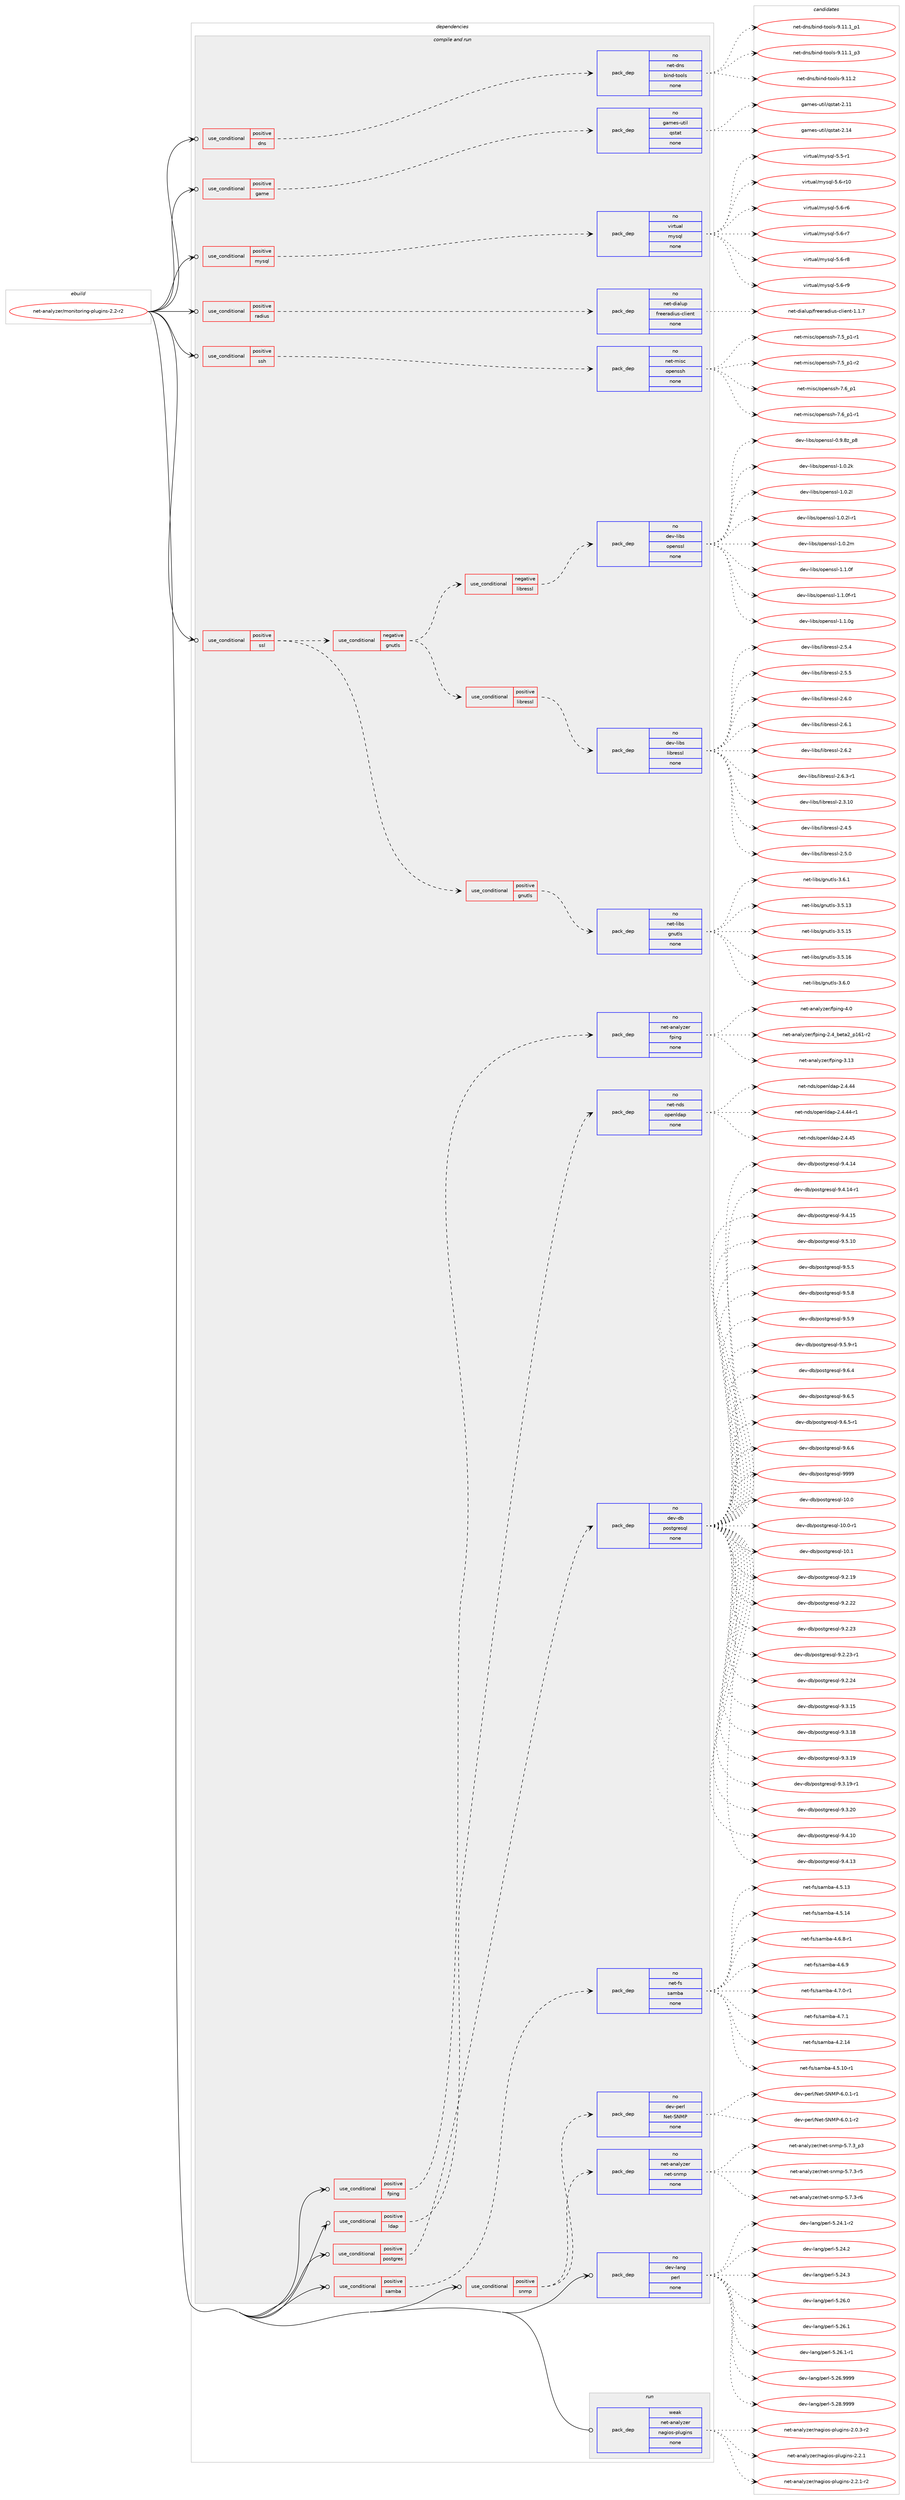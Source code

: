 digraph prolog {

# *************
# Graph options
# *************

newrank=true;
concentrate=true;
compound=true;
graph [rankdir=LR,fontname=Helvetica,fontsize=10,ranksep=1.5];#, ranksep=2.5, nodesep=0.2];
edge  [arrowhead=vee];
node  [fontname=Helvetica,fontsize=10];

# **********
# The ebuild
# **********

subgraph cluster_leftcol {
color=gray;
rank=same;
label=<<i>ebuild</i>>;
id [label="net-analyzer/monitoring-plugins-2.2-r2", color=red, width=4, href="../net-analyzer/monitoring-plugins-2.2-r2.svg"];
}

# ****************
# The dependencies
# ****************

subgraph cluster_midcol {
color=gray;
label=<<i>dependencies</i>>;
subgraph cluster_compile {
fillcolor="#eeeeee";
style=filled;
label=<<i>compile</i>>;
}
subgraph cluster_compileandrun {
fillcolor="#eeeeee";
style=filled;
label=<<i>compile and run</i>>;
subgraph cond98801 {
dependency400648 [label=<<TABLE BORDER="0" CELLBORDER="1" CELLSPACING="0" CELLPADDING="4"><TR><TD ROWSPAN="3" CELLPADDING="10">use_conditional</TD></TR><TR><TD>positive</TD></TR><TR><TD>dns</TD></TR></TABLE>>, shape=none, color=red];
subgraph pack295334 {
dependency400649 [label=<<TABLE BORDER="0" CELLBORDER="1" CELLSPACING="0" CELLPADDING="4" WIDTH="220"><TR><TD ROWSPAN="6" CELLPADDING="30">pack_dep</TD></TR><TR><TD WIDTH="110">no</TD></TR><TR><TD>net-dns</TD></TR><TR><TD>bind-tools</TD></TR><TR><TD>none</TD></TR><TR><TD></TD></TR></TABLE>>, shape=none, color=blue];
}
dependency400648:e -> dependency400649:w [weight=20,style="dashed",arrowhead="vee"];
}
id:e -> dependency400648:w [weight=20,style="solid",arrowhead="odotvee"];
subgraph cond98802 {
dependency400650 [label=<<TABLE BORDER="0" CELLBORDER="1" CELLSPACING="0" CELLPADDING="4"><TR><TD ROWSPAN="3" CELLPADDING="10">use_conditional</TD></TR><TR><TD>positive</TD></TR><TR><TD>fping</TD></TR></TABLE>>, shape=none, color=red];
subgraph pack295335 {
dependency400651 [label=<<TABLE BORDER="0" CELLBORDER="1" CELLSPACING="0" CELLPADDING="4" WIDTH="220"><TR><TD ROWSPAN="6" CELLPADDING="30">pack_dep</TD></TR><TR><TD WIDTH="110">no</TD></TR><TR><TD>net-analyzer</TD></TR><TR><TD>fping</TD></TR><TR><TD>none</TD></TR><TR><TD></TD></TR></TABLE>>, shape=none, color=blue];
}
dependency400650:e -> dependency400651:w [weight=20,style="dashed",arrowhead="vee"];
}
id:e -> dependency400650:w [weight=20,style="solid",arrowhead="odotvee"];
subgraph cond98803 {
dependency400652 [label=<<TABLE BORDER="0" CELLBORDER="1" CELLSPACING="0" CELLPADDING="4"><TR><TD ROWSPAN="3" CELLPADDING="10">use_conditional</TD></TR><TR><TD>positive</TD></TR><TR><TD>game</TD></TR></TABLE>>, shape=none, color=red];
subgraph pack295336 {
dependency400653 [label=<<TABLE BORDER="0" CELLBORDER="1" CELLSPACING="0" CELLPADDING="4" WIDTH="220"><TR><TD ROWSPAN="6" CELLPADDING="30">pack_dep</TD></TR><TR><TD WIDTH="110">no</TD></TR><TR><TD>games-util</TD></TR><TR><TD>qstat</TD></TR><TR><TD>none</TD></TR><TR><TD></TD></TR></TABLE>>, shape=none, color=blue];
}
dependency400652:e -> dependency400653:w [weight=20,style="dashed",arrowhead="vee"];
}
id:e -> dependency400652:w [weight=20,style="solid",arrowhead="odotvee"];
subgraph cond98804 {
dependency400654 [label=<<TABLE BORDER="0" CELLBORDER="1" CELLSPACING="0" CELLPADDING="4"><TR><TD ROWSPAN="3" CELLPADDING="10">use_conditional</TD></TR><TR><TD>positive</TD></TR><TR><TD>ldap</TD></TR></TABLE>>, shape=none, color=red];
subgraph pack295337 {
dependency400655 [label=<<TABLE BORDER="0" CELLBORDER="1" CELLSPACING="0" CELLPADDING="4" WIDTH="220"><TR><TD ROWSPAN="6" CELLPADDING="30">pack_dep</TD></TR><TR><TD WIDTH="110">no</TD></TR><TR><TD>net-nds</TD></TR><TR><TD>openldap</TD></TR><TR><TD>none</TD></TR><TR><TD></TD></TR></TABLE>>, shape=none, color=blue];
}
dependency400654:e -> dependency400655:w [weight=20,style="dashed",arrowhead="vee"];
}
id:e -> dependency400654:w [weight=20,style="solid",arrowhead="odotvee"];
subgraph cond98805 {
dependency400656 [label=<<TABLE BORDER="0" CELLBORDER="1" CELLSPACING="0" CELLPADDING="4"><TR><TD ROWSPAN="3" CELLPADDING="10">use_conditional</TD></TR><TR><TD>positive</TD></TR><TR><TD>mysql</TD></TR></TABLE>>, shape=none, color=red];
subgraph pack295338 {
dependency400657 [label=<<TABLE BORDER="0" CELLBORDER="1" CELLSPACING="0" CELLPADDING="4" WIDTH="220"><TR><TD ROWSPAN="6" CELLPADDING="30">pack_dep</TD></TR><TR><TD WIDTH="110">no</TD></TR><TR><TD>virtual</TD></TR><TR><TD>mysql</TD></TR><TR><TD>none</TD></TR><TR><TD></TD></TR></TABLE>>, shape=none, color=blue];
}
dependency400656:e -> dependency400657:w [weight=20,style="dashed",arrowhead="vee"];
}
id:e -> dependency400656:w [weight=20,style="solid",arrowhead="odotvee"];
subgraph cond98806 {
dependency400658 [label=<<TABLE BORDER="0" CELLBORDER="1" CELLSPACING="0" CELLPADDING="4"><TR><TD ROWSPAN="3" CELLPADDING="10">use_conditional</TD></TR><TR><TD>positive</TD></TR><TR><TD>postgres</TD></TR></TABLE>>, shape=none, color=red];
subgraph pack295339 {
dependency400659 [label=<<TABLE BORDER="0" CELLBORDER="1" CELLSPACING="0" CELLPADDING="4" WIDTH="220"><TR><TD ROWSPAN="6" CELLPADDING="30">pack_dep</TD></TR><TR><TD WIDTH="110">no</TD></TR><TR><TD>dev-db</TD></TR><TR><TD>postgresql</TD></TR><TR><TD>none</TD></TR><TR><TD></TD></TR></TABLE>>, shape=none, color=blue];
}
dependency400658:e -> dependency400659:w [weight=20,style="dashed",arrowhead="vee"];
}
id:e -> dependency400658:w [weight=20,style="solid",arrowhead="odotvee"];
subgraph cond98807 {
dependency400660 [label=<<TABLE BORDER="0" CELLBORDER="1" CELLSPACING="0" CELLPADDING="4"><TR><TD ROWSPAN="3" CELLPADDING="10">use_conditional</TD></TR><TR><TD>positive</TD></TR><TR><TD>radius</TD></TR></TABLE>>, shape=none, color=red];
subgraph pack295340 {
dependency400661 [label=<<TABLE BORDER="0" CELLBORDER="1" CELLSPACING="0" CELLPADDING="4" WIDTH="220"><TR><TD ROWSPAN="6" CELLPADDING="30">pack_dep</TD></TR><TR><TD WIDTH="110">no</TD></TR><TR><TD>net-dialup</TD></TR><TR><TD>freeradius-client</TD></TR><TR><TD>none</TD></TR><TR><TD></TD></TR></TABLE>>, shape=none, color=blue];
}
dependency400660:e -> dependency400661:w [weight=20,style="dashed",arrowhead="vee"];
}
id:e -> dependency400660:w [weight=20,style="solid",arrowhead="odotvee"];
subgraph cond98808 {
dependency400662 [label=<<TABLE BORDER="0" CELLBORDER="1" CELLSPACING="0" CELLPADDING="4"><TR><TD ROWSPAN="3" CELLPADDING="10">use_conditional</TD></TR><TR><TD>positive</TD></TR><TR><TD>samba</TD></TR></TABLE>>, shape=none, color=red];
subgraph pack295341 {
dependency400663 [label=<<TABLE BORDER="0" CELLBORDER="1" CELLSPACING="0" CELLPADDING="4" WIDTH="220"><TR><TD ROWSPAN="6" CELLPADDING="30">pack_dep</TD></TR><TR><TD WIDTH="110">no</TD></TR><TR><TD>net-fs</TD></TR><TR><TD>samba</TD></TR><TR><TD>none</TD></TR><TR><TD></TD></TR></TABLE>>, shape=none, color=blue];
}
dependency400662:e -> dependency400663:w [weight=20,style="dashed",arrowhead="vee"];
}
id:e -> dependency400662:w [weight=20,style="solid",arrowhead="odotvee"];
subgraph cond98809 {
dependency400664 [label=<<TABLE BORDER="0" CELLBORDER="1" CELLSPACING="0" CELLPADDING="4"><TR><TD ROWSPAN="3" CELLPADDING="10">use_conditional</TD></TR><TR><TD>positive</TD></TR><TR><TD>snmp</TD></TR></TABLE>>, shape=none, color=red];
subgraph pack295342 {
dependency400665 [label=<<TABLE BORDER="0" CELLBORDER="1" CELLSPACING="0" CELLPADDING="4" WIDTH="220"><TR><TD ROWSPAN="6" CELLPADDING="30">pack_dep</TD></TR><TR><TD WIDTH="110">no</TD></TR><TR><TD>dev-perl</TD></TR><TR><TD>Net-SNMP</TD></TR><TR><TD>none</TD></TR><TR><TD></TD></TR></TABLE>>, shape=none, color=blue];
}
dependency400664:e -> dependency400665:w [weight=20,style="dashed",arrowhead="vee"];
subgraph pack295343 {
dependency400666 [label=<<TABLE BORDER="0" CELLBORDER="1" CELLSPACING="0" CELLPADDING="4" WIDTH="220"><TR><TD ROWSPAN="6" CELLPADDING="30">pack_dep</TD></TR><TR><TD WIDTH="110">no</TD></TR><TR><TD>net-analyzer</TD></TR><TR><TD>net-snmp</TD></TR><TR><TD>none</TD></TR><TR><TD></TD></TR></TABLE>>, shape=none, color=blue];
}
dependency400664:e -> dependency400666:w [weight=20,style="dashed",arrowhead="vee"];
}
id:e -> dependency400664:w [weight=20,style="solid",arrowhead="odotvee"];
subgraph cond98810 {
dependency400667 [label=<<TABLE BORDER="0" CELLBORDER="1" CELLSPACING="0" CELLPADDING="4"><TR><TD ROWSPAN="3" CELLPADDING="10">use_conditional</TD></TR><TR><TD>positive</TD></TR><TR><TD>ssh</TD></TR></TABLE>>, shape=none, color=red];
subgraph pack295344 {
dependency400668 [label=<<TABLE BORDER="0" CELLBORDER="1" CELLSPACING="0" CELLPADDING="4" WIDTH="220"><TR><TD ROWSPAN="6" CELLPADDING="30">pack_dep</TD></TR><TR><TD WIDTH="110">no</TD></TR><TR><TD>net-misc</TD></TR><TR><TD>openssh</TD></TR><TR><TD>none</TD></TR><TR><TD></TD></TR></TABLE>>, shape=none, color=blue];
}
dependency400667:e -> dependency400668:w [weight=20,style="dashed",arrowhead="vee"];
}
id:e -> dependency400667:w [weight=20,style="solid",arrowhead="odotvee"];
subgraph cond98811 {
dependency400669 [label=<<TABLE BORDER="0" CELLBORDER="1" CELLSPACING="0" CELLPADDING="4"><TR><TD ROWSPAN="3" CELLPADDING="10">use_conditional</TD></TR><TR><TD>positive</TD></TR><TR><TD>ssl</TD></TR></TABLE>>, shape=none, color=red];
subgraph cond98812 {
dependency400670 [label=<<TABLE BORDER="0" CELLBORDER="1" CELLSPACING="0" CELLPADDING="4"><TR><TD ROWSPAN="3" CELLPADDING="10">use_conditional</TD></TR><TR><TD>negative</TD></TR><TR><TD>gnutls</TD></TR></TABLE>>, shape=none, color=red];
subgraph cond98813 {
dependency400671 [label=<<TABLE BORDER="0" CELLBORDER="1" CELLSPACING="0" CELLPADDING="4"><TR><TD ROWSPAN="3" CELLPADDING="10">use_conditional</TD></TR><TR><TD>negative</TD></TR><TR><TD>libressl</TD></TR></TABLE>>, shape=none, color=red];
subgraph pack295345 {
dependency400672 [label=<<TABLE BORDER="0" CELLBORDER="1" CELLSPACING="0" CELLPADDING="4" WIDTH="220"><TR><TD ROWSPAN="6" CELLPADDING="30">pack_dep</TD></TR><TR><TD WIDTH="110">no</TD></TR><TR><TD>dev-libs</TD></TR><TR><TD>openssl</TD></TR><TR><TD>none</TD></TR><TR><TD></TD></TR></TABLE>>, shape=none, color=blue];
}
dependency400671:e -> dependency400672:w [weight=20,style="dashed",arrowhead="vee"];
}
dependency400670:e -> dependency400671:w [weight=20,style="dashed",arrowhead="vee"];
subgraph cond98814 {
dependency400673 [label=<<TABLE BORDER="0" CELLBORDER="1" CELLSPACING="0" CELLPADDING="4"><TR><TD ROWSPAN="3" CELLPADDING="10">use_conditional</TD></TR><TR><TD>positive</TD></TR><TR><TD>libressl</TD></TR></TABLE>>, shape=none, color=red];
subgraph pack295346 {
dependency400674 [label=<<TABLE BORDER="0" CELLBORDER="1" CELLSPACING="0" CELLPADDING="4" WIDTH="220"><TR><TD ROWSPAN="6" CELLPADDING="30">pack_dep</TD></TR><TR><TD WIDTH="110">no</TD></TR><TR><TD>dev-libs</TD></TR><TR><TD>libressl</TD></TR><TR><TD>none</TD></TR><TR><TD></TD></TR></TABLE>>, shape=none, color=blue];
}
dependency400673:e -> dependency400674:w [weight=20,style="dashed",arrowhead="vee"];
}
dependency400670:e -> dependency400673:w [weight=20,style="dashed",arrowhead="vee"];
}
dependency400669:e -> dependency400670:w [weight=20,style="dashed",arrowhead="vee"];
subgraph cond98815 {
dependency400675 [label=<<TABLE BORDER="0" CELLBORDER="1" CELLSPACING="0" CELLPADDING="4"><TR><TD ROWSPAN="3" CELLPADDING="10">use_conditional</TD></TR><TR><TD>positive</TD></TR><TR><TD>gnutls</TD></TR></TABLE>>, shape=none, color=red];
subgraph pack295347 {
dependency400676 [label=<<TABLE BORDER="0" CELLBORDER="1" CELLSPACING="0" CELLPADDING="4" WIDTH="220"><TR><TD ROWSPAN="6" CELLPADDING="30">pack_dep</TD></TR><TR><TD WIDTH="110">no</TD></TR><TR><TD>net-libs</TD></TR><TR><TD>gnutls</TD></TR><TR><TD>none</TD></TR><TR><TD></TD></TR></TABLE>>, shape=none, color=blue];
}
dependency400675:e -> dependency400676:w [weight=20,style="dashed",arrowhead="vee"];
}
dependency400669:e -> dependency400675:w [weight=20,style="dashed",arrowhead="vee"];
}
id:e -> dependency400669:w [weight=20,style="solid",arrowhead="odotvee"];
subgraph pack295348 {
dependency400677 [label=<<TABLE BORDER="0" CELLBORDER="1" CELLSPACING="0" CELLPADDING="4" WIDTH="220"><TR><TD ROWSPAN="6" CELLPADDING="30">pack_dep</TD></TR><TR><TD WIDTH="110">no</TD></TR><TR><TD>dev-lang</TD></TR><TR><TD>perl</TD></TR><TR><TD>none</TD></TR><TR><TD></TD></TR></TABLE>>, shape=none, color=blue];
}
id:e -> dependency400677:w [weight=20,style="solid",arrowhead="odotvee"];
}
subgraph cluster_run {
fillcolor="#eeeeee";
style=filled;
label=<<i>run</i>>;
subgraph pack295349 {
dependency400678 [label=<<TABLE BORDER="0" CELLBORDER="1" CELLSPACING="0" CELLPADDING="4" WIDTH="220"><TR><TD ROWSPAN="6" CELLPADDING="30">pack_dep</TD></TR><TR><TD WIDTH="110">weak</TD></TR><TR><TD>net-analyzer</TD></TR><TR><TD>nagios-plugins</TD></TR><TR><TD>none</TD></TR><TR><TD></TD></TR></TABLE>>, shape=none, color=blue];
}
id:e -> dependency400678:w [weight=20,style="solid",arrowhead="odot"];
}
}

# **************
# The candidates
# **************

subgraph cluster_choices {
rank=same;
color=gray;
label=<<i>candidates</i>>;

subgraph choice295334 {
color=black;
nodesep=1;
choice11010111645100110115479810511010045116111111108115455746494946499511249 [label="net-dns/bind-tools-9.11.1_p1", color=red, width=4,href="../net-dns/bind-tools-9.11.1_p1.svg"];
choice11010111645100110115479810511010045116111111108115455746494946499511251 [label="net-dns/bind-tools-9.11.1_p3", color=red, width=4,href="../net-dns/bind-tools-9.11.1_p3.svg"];
choice1101011164510011011547981051101004511611111110811545574649494650 [label="net-dns/bind-tools-9.11.2", color=red, width=4,href="../net-dns/bind-tools-9.11.2.svg"];
dependency400649:e -> choice11010111645100110115479810511010045116111111108115455746494946499511249:w [style=dotted,weight="100"];
dependency400649:e -> choice11010111645100110115479810511010045116111111108115455746494946499511251:w [style=dotted,weight="100"];
dependency400649:e -> choice1101011164510011011547981051101004511611111110811545574649494650:w [style=dotted,weight="100"];
}
subgraph choice295335 {
color=black;
nodesep=1;
choice110101116459711097108121122101114471021121051101034550465295981011169750951124954494511450 [label="net-analyzer/fping-2.4_beta2_p161-r2", color=red, width=4,href="../net-analyzer/fping-2.4_beta2_p161-r2.svg"];
choice110101116459711097108121122101114471021121051101034551464951 [label="net-analyzer/fping-3.13", color=red, width=4,href="../net-analyzer/fping-3.13.svg"];
choice1101011164597110971081211221011144710211210511010345524648 [label="net-analyzer/fping-4.0", color=red, width=4,href="../net-analyzer/fping-4.0.svg"];
dependency400651:e -> choice110101116459711097108121122101114471021121051101034550465295981011169750951124954494511450:w [style=dotted,weight="100"];
dependency400651:e -> choice110101116459711097108121122101114471021121051101034551464951:w [style=dotted,weight="100"];
dependency400651:e -> choice1101011164597110971081211221011144710211210511010345524648:w [style=dotted,weight="100"];
}
subgraph choice295336 {
color=black;
nodesep=1;
choice103971091011154511711610510847113115116971164550464949 [label="games-util/qstat-2.11", color=red, width=4,href="../games-util/qstat-2.11.svg"];
choice103971091011154511711610510847113115116971164550464952 [label="games-util/qstat-2.14", color=red, width=4,href="../games-util/qstat-2.14.svg"];
dependency400653:e -> choice103971091011154511711610510847113115116971164550464949:w [style=dotted,weight="100"];
dependency400653:e -> choice103971091011154511711610510847113115116971164550464952:w [style=dotted,weight="100"];
}
subgraph choice295337 {
color=black;
nodesep=1;
choice11010111645110100115471111121011101081009711245504652465252 [label="net-nds/openldap-2.4.44", color=red, width=4,href="../net-nds/openldap-2.4.44.svg"];
choice110101116451101001154711111210111010810097112455046524652524511449 [label="net-nds/openldap-2.4.44-r1", color=red, width=4,href="../net-nds/openldap-2.4.44-r1.svg"];
choice11010111645110100115471111121011101081009711245504652465253 [label="net-nds/openldap-2.4.45", color=red, width=4,href="../net-nds/openldap-2.4.45.svg"];
dependency400655:e -> choice11010111645110100115471111121011101081009711245504652465252:w [style=dotted,weight="100"];
dependency400655:e -> choice110101116451101001154711111210111010810097112455046524652524511449:w [style=dotted,weight="100"];
dependency400655:e -> choice11010111645110100115471111121011101081009711245504652465253:w [style=dotted,weight="100"];
}
subgraph choice295338 {
color=black;
nodesep=1;
choice1181051141161179710847109121115113108455346534511449 [label="virtual/mysql-5.5-r1", color=red, width=4,href="../virtual/mysql-5.5-r1.svg"];
choice118105114116117971084710912111511310845534654451144948 [label="virtual/mysql-5.6-r10", color=red, width=4,href="../virtual/mysql-5.6-r10.svg"];
choice1181051141161179710847109121115113108455346544511454 [label="virtual/mysql-5.6-r6", color=red, width=4,href="../virtual/mysql-5.6-r6.svg"];
choice1181051141161179710847109121115113108455346544511455 [label="virtual/mysql-5.6-r7", color=red, width=4,href="../virtual/mysql-5.6-r7.svg"];
choice1181051141161179710847109121115113108455346544511456 [label="virtual/mysql-5.6-r8", color=red, width=4,href="../virtual/mysql-5.6-r8.svg"];
choice1181051141161179710847109121115113108455346544511457 [label="virtual/mysql-5.6-r9", color=red, width=4,href="../virtual/mysql-5.6-r9.svg"];
dependency400657:e -> choice1181051141161179710847109121115113108455346534511449:w [style=dotted,weight="100"];
dependency400657:e -> choice118105114116117971084710912111511310845534654451144948:w [style=dotted,weight="100"];
dependency400657:e -> choice1181051141161179710847109121115113108455346544511454:w [style=dotted,weight="100"];
dependency400657:e -> choice1181051141161179710847109121115113108455346544511455:w [style=dotted,weight="100"];
dependency400657:e -> choice1181051141161179710847109121115113108455346544511456:w [style=dotted,weight="100"];
dependency400657:e -> choice1181051141161179710847109121115113108455346544511457:w [style=dotted,weight="100"];
}
subgraph choice295339 {
color=black;
nodesep=1;
choice1001011184510098471121111151161031141011151131084549484648 [label="dev-db/postgresql-10.0", color=red, width=4,href="../dev-db/postgresql-10.0.svg"];
choice10010111845100984711211111511610311410111511310845494846484511449 [label="dev-db/postgresql-10.0-r1", color=red, width=4,href="../dev-db/postgresql-10.0-r1.svg"];
choice1001011184510098471121111151161031141011151131084549484649 [label="dev-db/postgresql-10.1", color=red, width=4,href="../dev-db/postgresql-10.1.svg"];
choice10010111845100984711211111511610311410111511310845574650464957 [label="dev-db/postgresql-9.2.19", color=red, width=4,href="../dev-db/postgresql-9.2.19.svg"];
choice10010111845100984711211111511610311410111511310845574650465050 [label="dev-db/postgresql-9.2.22", color=red, width=4,href="../dev-db/postgresql-9.2.22.svg"];
choice10010111845100984711211111511610311410111511310845574650465051 [label="dev-db/postgresql-9.2.23", color=red, width=4,href="../dev-db/postgresql-9.2.23.svg"];
choice100101118451009847112111115116103114101115113108455746504650514511449 [label="dev-db/postgresql-9.2.23-r1", color=red, width=4,href="../dev-db/postgresql-9.2.23-r1.svg"];
choice10010111845100984711211111511610311410111511310845574650465052 [label="dev-db/postgresql-9.2.24", color=red, width=4,href="../dev-db/postgresql-9.2.24.svg"];
choice10010111845100984711211111511610311410111511310845574651464953 [label="dev-db/postgresql-9.3.15", color=red, width=4,href="../dev-db/postgresql-9.3.15.svg"];
choice10010111845100984711211111511610311410111511310845574651464956 [label="dev-db/postgresql-9.3.18", color=red, width=4,href="../dev-db/postgresql-9.3.18.svg"];
choice10010111845100984711211111511610311410111511310845574651464957 [label="dev-db/postgresql-9.3.19", color=red, width=4,href="../dev-db/postgresql-9.3.19.svg"];
choice100101118451009847112111115116103114101115113108455746514649574511449 [label="dev-db/postgresql-9.3.19-r1", color=red, width=4,href="../dev-db/postgresql-9.3.19-r1.svg"];
choice10010111845100984711211111511610311410111511310845574651465048 [label="dev-db/postgresql-9.3.20", color=red, width=4,href="../dev-db/postgresql-9.3.20.svg"];
choice10010111845100984711211111511610311410111511310845574652464948 [label="dev-db/postgresql-9.4.10", color=red, width=4,href="../dev-db/postgresql-9.4.10.svg"];
choice10010111845100984711211111511610311410111511310845574652464951 [label="dev-db/postgresql-9.4.13", color=red, width=4,href="../dev-db/postgresql-9.4.13.svg"];
choice10010111845100984711211111511610311410111511310845574652464952 [label="dev-db/postgresql-9.4.14", color=red, width=4,href="../dev-db/postgresql-9.4.14.svg"];
choice100101118451009847112111115116103114101115113108455746524649524511449 [label="dev-db/postgresql-9.4.14-r1", color=red, width=4,href="../dev-db/postgresql-9.4.14-r1.svg"];
choice10010111845100984711211111511610311410111511310845574652464953 [label="dev-db/postgresql-9.4.15", color=red, width=4,href="../dev-db/postgresql-9.4.15.svg"];
choice10010111845100984711211111511610311410111511310845574653464948 [label="dev-db/postgresql-9.5.10", color=red, width=4,href="../dev-db/postgresql-9.5.10.svg"];
choice100101118451009847112111115116103114101115113108455746534653 [label="dev-db/postgresql-9.5.5", color=red, width=4,href="../dev-db/postgresql-9.5.5.svg"];
choice100101118451009847112111115116103114101115113108455746534656 [label="dev-db/postgresql-9.5.8", color=red, width=4,href="../dev-db/postgresql-9.5.8.svg"];
choice100101118451009847112111115116103114101115113108455746534657 [label="dev-db/postgresql-9.5.9", color=red, width=4,href="../dev-db/postgresql-9.5.9.svg"];
choice1001011184510098471121111151161031141011151131084557465346574511449 [label="dev-db/postgresql-9.5.9-r1", color=red, width=4,href="../dev-db/postgresql-9.5.9-r1.svg"];
choice100101118451009847112111115116103114101115113108455746544652 [label="dev-db/postgresql-9.6.4", color=red, width=4,href="../dev-db/postgresql-9.6.4.svg"];
choice100101118451009847112111115116103114101115113108455746544653 [label="dev-db/postgresql-9.6.5", color=red, width=4,href="../dev-db/postgresql-9.6.5.svg"];
choice1001011184510098471121111151161031141011151131084557465446534511449 [label="dev-db/postgresql-9.6.5-r1", color=red, width=4,href="../dev-db/postgresql-9.6.5-r1.svg"];
choice100101118451009847112111115116103114101115113108455746544654 [label="dev-db/postgresql-9.6.6", color=red, width=4,href="../dev-db/postgresql-9.6.6.svg"];
choice1001011184510098471121111151161031141011151131084557575757 [label="dev-db/postgresql-9999", color=red, width=4,href="../dev-db/postgresql-9999.svg"];
dependency400659:e -> choice1001011184510098471121111151161031141011151131084549484648:w [style=dotted,weight="100"];
dependency400659:e -> choice10010111845100984711211111511610311410111511310845494846484511449:w [style=dotted,weight="100"];
dependency400659:e -> choice1001011184510098471121111151161031141011151131084549484649:w [style=dotted,weight="100"];
dependency400659:e -> choice10010111845100984711211111511610311410111511310845574650464957:w [style=dotted,weight="100"];
dependency400659:e -> choice10010111845100984711211111511610311410111511310845574650465050:w [style=dotted,weight="100"];
dependency400659:e -> choice10010111845100984711211111511610311410111511310845574650465051:w [style=dotted,weight="100"];
dependency400659:e -> choice100101118451009847112111115116103114101115113108455746504650514511449:w [style=dotted,weight="100"];
dependency400659:e -> choice10010111845100984711211111511610311410111511310845574650465052:w [style=dotted,weight="100"];
dependency400659:e -> choice10010111845100984711211111511610311410111511310845574651464953:w [style=dotted,weight="100"];
dependency400659:e -> choice10010111845100984711211111511610311410111511310845574651464956:w [style=dotted,weight="100"];
dependency400659:e -> choice10010111845100984711211111511610311410111511310845574651464957:w [style=dotted,weight="100"];
dependency400659:e -> choice100101118451009847112111115116103114101115113108455746514649574511449:w [style=dotted,weight="100"];
dependency400659:e -> choice10010111845100984711211111511610311410111511310845574651465048:w [style=dotted,weight="100"];
dependency400659:e -> choice10010111845100984711211111511610311410111511310845574652464948:w [style=dotted,weight="100"];
dependency400659:e -> choice10010111845100984711211111511610311410111511310845574652464951:w [style=dotted,weight="100"];
dependency400659:e -> choice10010111845100984711211111511610311410111511310845574652464952:w [style=dotted,weight="100"];
dependency400659:e -> choice100101118451009847112111115116103114101115113108455746524649524511449:w [style=dotted,weight="100"];
dependency400659:e -> choice10010111845100984711211111511610311410111511310845574652464953:w [style=dotted,weight="100"];
dependency400659:e -> choice10010111845100984711211111511610311410111511310845574653464948:w [style=dotted,weight="100"];
dependency400659:e -> choice100101118451009847112111115116103114101115113108455746534653:w [style=dotted,weight="100"];
dependency400659:e -> choice100101118451009847112111115116103114101115113108455746534656:w [style=dotted,weight="100"];
dependency400659:e -> choice100101118451009847112111115116103114101115113108455746534657:w [style=dotted,weight="100"];
dependency400659:e -> choice1001011184510098471121111151161031141011151131084557465346574511449:w [style=dotted,weight="100"];
dependency400659:e -> choice100101118451009847112111115116103114101115113108455746544652:w [style=dotted,weight="100"];
dependency400659:e -> choice100101118451009847112111115116103114101115113108455746544653:w [style=dotted,weight="100"];
dependency400659:e -> choice1001011184510098471121111151161031141011151131084557465446534511449:w [style=dotted,weight="100"];
dependency400659:e -> choice100101118451009847112111115116103114101115113108455746544654:w [style=dotted,weight="100"];
dependency400659:e -> choice1001011184510098471121111151161031141011151131084557575757:w [style=dotted,weight="100"];
}
subgraph choice295340 {
color=black;
nodesep=1;
choice110101116451001059710811711247102114101101114971001051171154599108105101110116454946494655 [label="net-dialup/freeradius-client-1.1.7", color=red, width=4,href="../net-dialup/freeradius-client-1.1.7.svg"];
dependency400661:e -> choice110101116451001059710811711247102114101101114971001051171154599108105101110116454946494655:w [style=dotted,weight="100"];
}
subgraph choice295341 {
color=black;
nodesep=1;
choice110101116451021154711597109989745524650464952 [label="net-fs/samba-4.2.14", color=red, width=4,href="../net-fs/samba-4.2.14.svg"];
choice1101011164510211547115971099897455246534649484511449 [label="net-fs/samba-4.5.10-r1", color=red, width=4,href="../net-fs/samba-4.5.10-r1.svg"];
choice110101116451021154711597109989745524653464951 [label="net-fs/samba-4.5.13", color=red, width=4,href="../net-fs/samba-4.5.13.svg"];
choice110101116451021154711597109989745524653464952 [label="net-fs/samba-4.5.14", color=red, width=4,href="../net-fs/samba-4.5.14.svg"];
choice11010111645102115471159710998974552465446564511449 [label="net-fs/samba-4.6.8-r1", color=red, width=4,href="../net-fs/samba-4.6.8-r1.svg"];
choice1101011164510211547115971099897455246544657 [label="net-fs/samba-4.6.9", color=red, width=4,href="../net-fs/samba-4.6.9.svg"];
choice11010111645102115471159710998974552465546484511449 [label="net-fs/samba-4.7.0-r1", color=red, width=4,href="../net-fs/samba-4.7.0-r1.svg"];
choice1101011164510211547115971099897455246554649 [label="net-fs/samba-4.7.1", color=red, width=4,href="../net-fs/samba-4.7.1.svg"];
dependency400663:e -> choice110101116451021154711597109989745524650464952:w [style=dotted,weight="100"];
dependency400663:e -> choice1101011164510211547115971099897455246534649484511449:w [style=dotted,weight="100"];
dependency400663:e -> choice110101116451021154711597109989745524653464951:w [style=dotted,weight="100"];
dependency400663:e -> choice110101116451021154711597109989745524653464952:w [style=dotted,weight="100"];
dependency400663:e -> choice11010111645102115471159710998974552465446564511449:w [style=dotted,weight="100"];
dependency400663:e -> choice1101011164510211547115971099897455246544657:w [style=dotted,weight="100"];
dependency400663:e -> choice11010111645102115471159710998974552465546484511449:w [style=dotted,weight="100"];
dependency400663:e -> choice1101011164510211547115971099897455246554649:w [style=dotted,weight="100"];
}
subgraph choice295342 {
color=black;
nodesep=1;
choice10010111845112101114108477810111645837877804554464846494511449 [label="dev-perl/Net-SNMP-6.0.1-r1", color=red, width=4,href="../dev-perl/Net-SNMP-6.0.1-r1.svg"];
choice10010111845112101114108477810111645837877804554464846494511450 [label="dev-perl/Net-SNMP-6.0.1-r2", color=red, width=4,href="../dev-perl/Net-SNMP-6.0.1-r2.svg"];
dependency400665:e -> choice10010111845112101114108477810111645837877804554464846494511449:w [style=dotted,weight="100"];
dependency400665:e -> choice10010111845112101114108477810111645837877804554464846494511450:w [style=dotted,weight="100"];
}
subgraph choice295343 {
color=black;
nodesep=1;
choice11010111645971109710812112210111447110101116451151101091124553465546514511453 [label="net-analyzer/net-snmp-5.7.3-r5", color=red, width=4,href="../net-analyzer/net-snmp-5.7.3-r5.svg"];
choice11010111645971109710812112210111447110101116451151101091124553465546514511454 [label="net-analyzer/net-snmp-5.7.3-r6", color=red, width=4,href="../net-analyzer/net-snmp-5.7.3-r6.svg"];
choice11010111645971109710812112210111447110101116451151101091124553465546519511251 [label="net-analyzer/net-snmp-5.7.3_p3", color=red, width=4,href="../net-analyzer/net-snmp-5.7.3_p3.svg"];
dependency400666:e -> choice11010111645971109710812112210111447110101116451151101091124553465546514511453:w [style=dotted,weight="100"];
dependency400666:e -> choice11010111645971109710812112210111447110101116451151101091124553465546514511454:w [style=dotted,weight="100"];
dependency400666:e -> choice11010111645971109710812112210111447110101116451151101091124553465546519511251:w [style=dotted,weight="100"];
}
subgraph choice295344 {
color=black;
nodesep=1;
choice1101011164510910511599471111121011101151151044555465395112494511449 [label="net-misc/openssh-7.5_p1-r1", color=red, width=4,href="../net-misc/openssh-7.5_p1-r1.svg"];
choice1101011164510910511599471111121011101151151044555465395112494511450 [label="net-misc/openssh-7.5_p1-r2", color=red, width=4,href="../net-misc/openssh-7.5_p1-r2.svg"];
choice110101116451091051159947111112101110115115104455546549511249 [label="net-misc/openssh-7.6_p1", color=red, width=4,href="../net-misc/openssh-7.6_p1.svg"];
choice1101011164510910511599471111121011101151151044555465495112494511449 [label="net-misc/openssh-7.6_p1-r1", color=red, width=4,href="../net-misc/openssh-7.6_p1-r1.svg"];
dependency400668:e -> choice1101011164510910511599471111121011101151151044555465395112494511449:w [style=dotted,weight="100"];
dependency400668:e -> choice1101011164510910511599471111121011101151151044555465395112494511450:w [style=dotted,weight="100"];
dependency400668:e -> choice110101116451091051159947111112101110115115104455546549511249:w [style=dotted,weight="100"];
dependency400668:e -> choice1101011164510910511599471111121011101151151044555465495112494511449:w [style=dotted,weight="100"];
}
subgraph choice295345 {
color=black;
nodesep=1;
choice1001011184510810598115471111121011101151151084548465746561229511256 [label="dev-libs/openssl-0.9.8z_p8", color=red, width=4,href="../dev-libs/openssl-0.9.8z_p8.svg"];
choice100101118451081059811547111112101110115115108454946484650107 [label="dev-libs/openssl-1.0.2k", color=red, width=4,href="../dev-libs/openssl-1.0.2k.svg"];
choice100101118451081059811547111112101110115115108454946484650108 [label="dev-libs/openssl-1.0.2l", color=red, width=4,href="../dev-libs/openssl-1.0.2l.svg"];
choice1001011184510810598115471111121011101151151084549464846501084511449 [label="dev-libs/openssl-1.0.2l-r1", color=red, width=4,href="../dev-libs/openssl-1.0.2l-r1.svg"];
choice100101118451081059811547111112101110115115108454946484650109 [label="dev-libs/openssl-1.0.2m", color=red, width=4,href="../dev-libs/openssl-1.0.2m.svg"];
choice100101118451081059811547111112101110115115108454946494648102 [label="dev-libs/openssl-1.1.0f", color=red, width=4,href="../dev-libs/openssl-1.1.0f.svg"];
choice1001011184510810598115471111121011101151151084549464946481024511449 [label="dev-libs/openssl-1.1.0f-r1", color=red, width=4,href="../dev-libs/openssl-1.1.0f-r1.svg"];
choice100101118451081059811547111112101110115115108454946494648103 [label="dev-libs/openssl-1.1.0g", color=red, width=4,href="../dev-libs/openssl-1.1.0g.svg"];
dependency400672:e -> choice1001011184510810598115471111121011101151151084548465746561229511256:w [style=dotted,weight="100"];
dependency400672:e -> choice100101118451081059811547111112101110115115108454946484650107:w [style=dotted,weight="100"];
dependency400672:e -> choice100101118451081059811547111112101110115115108454946484650108:w [style=dotted,weight="100"];
dependency400672:e -> choice1001011184510810598115471111121011101151151084549464846501084511449:w [style=dotted,weight="100"];
dependency400672:e -> choice100101118451081059811547111112101110115115108454946484650109:w [style=dotted,weight="100"];
dependency400672:e -> choice100101118451081059811547111112101110115115108454946494648102:w [style=dotted,weight="100"];
dependency400672:e -> choice1001011184510810598115471111121011101151151084549464946481024511449:w [style=dotted,weight="100"];
dependency400672:e -> choice100101118451081059811547111112101110115115108454946494648103:w [style=dotted,weight="100"];
}
subgraph choice295346 {
color=black;
nodesep=1;
choice1001011184510810598115471081059811410111511510845504651464948 [label="dev-libs/libressl-2.3.10", color=red, width=4,href="../dev-libs/libressl-2.3.10.svg"];
choice10010111845108105981154710810598114101115115108455046524653 [label="dev-libs/libressl-2.4.5", color=red, width=4,href="../dev-libs/libressl-2.4.5.svg"];
choice10010111845108105981154710810598114101115115108455046534648 [label="dev-libs/libressl-2.5.0", color=red, width=4,href="../dev-libs/libressl-2.5.0.svg"];
choice10010111845108105981154710810598114101115115108455046534652 [label="dev-libs/libressl-2.5.4", color=red, width=4,href="../dev-libs/libressl-2.5.4.svg"];
choice10010111845108105981154710810598114101115115108455046534653 [label="dev-libs/libressl-2.5.5", color=red, width=4,href="../dev-libs/libressl-2.5.5.svg"];
choice10010111845108105981154710810598114101115115108455046544648 [label="dev-libs/libressl-2.6.0", color=red, width=4,href="../dev-libs/libressl-2.6.0.svg"];
choice10010111845108105981154710810598114101115115108455046544649 [label="dev-libs/libressl-2.6.1", color=red, width=4,href="../dev-libs/libressl-2.6.1.svg"];
choice10010111845108105981154710810598114101115115108455046544650 [label="dev-libs/libressl-2.6.2", color=red, width=4,href="../dev-libs/libressl-2.6.2.svg"];
choice100101118451081059811547108105981141011151151084550465446514511449 [label="dev-libs/libressl-2.6.3-r1", color=red, width=4,href="../dev-libs/libressl-2.6.3-r1.svg"];
dependency400674:e -> choice1001011184510810598115471081059811410111511510845504651464948:w [style=dotted,weight="100"];
dependency400674:e -> choice10010111845108105981154710810598114101115115108455046524653:w [style=dotted,weight="100"];
dependency400674:e -> choice10010111845108105981154710810598114101115115108455046534648:w [style=dotted,weight="100"];
dependency400674:e -> choice10010111845108105981154710810598114101115115108455046534652:w [style=dotted,weight="100"];
dependency400674:e -> choice10010111845108105981154710810598114101115115108455046534653:w [style=dotted,weight="100"];
dependency400674:e -> choice10010111845108105981154710810598114101115115108455046544648:w [style=dotted,weight="100"];
dependency400674:e -> choice10010111845108105981154710810598114101115115108455046544649:w [style=dotted,weight="100"];
dependency400674:e -> choice10010111845108105981154710810598114101115115108455046544650:w [style=dotted,weight="100"];
dependency400674:e -> choice100101118451081059811547108105981141011151151084550465446514511449:w [style=dotted,weight="100"];
}
subgraph choice295347 {
color=black;
nodesep=1;
choice11010111645108105981154710311011711610811545514653464951 [label="net-libs/gnutls-3.5.13", color=red, width=4,href="../net-libs/gnutls-3.5.13.svg"];
choice11010111645108105981154710311011711610811545514653464953 [label="net-libs/gnutls-3.5.15", color=red, width=4,href="../net-libs/gnutls-3.5.15.svg"];
choice11010111645108105981154710311011711610811545514653464954 [label="net-libs/gnutls-3.5.16", color=red, width=4,href="../net-libs/gnutls-3.5.16.svg"];
choice110101116451081059811547103110117116108115455146544648 [label="net-libs/gnutls-3.6.0", color=red, width=4,href="../net-libs/gnutls-3.6.0.svg"];
choice110101116451081059811547103110117116108115455146544649 [label="net-libs/gnutls-3.6.1", color=red, width=4,href="../net-libs/gnutls-3.6.1.svg"];
dependency400676:e -> choice11010111645108105981154710311011711610811545514653464951:w [style=dotted,weight="100"];
dependency400676:e -> choice11010111645108105981154710311011711610811545514653464953:w [style=dotted,weight="100"];
dependency400676:e -> choice11010111645108105981154710311011711610811545514653464954:w [style=dotted,weight="100"];
dependency400676:e -> choice110101116451081059811547103110117116108115455146544648:w [style=dotted,weight="100"];
dependency400676:e -> choice110101116451081059811547103110117116108115455146544649:w [style=dotted,weight="100"];
}
subgraph choice295348 {
color=black;
nodesep=1;
choice100101118451089711010347112101114108455346505246494511450 [label="dev-lang/perl-5.24.1-r2", color=red, width=4,href="../dev-lang/perl-5.24.1-r2.svg"];
choice10010111845108971101034711210111410845534650524650 [label="dev-lang/perl-5.24.2", color=red, width=4,href="../dev-lang/perl-5.24.2.svg"];
choice10010111845108971101034711210111410845534650524651 [label="dev-lang/perl-5.24.3", color=red, width=4,href="../dev-lang/perl-5.24.3.svg"];
choice10010111845108971101034711210111410845534650544648 [label="dev-lang/perl-5.26.0", color=red, width=4,href="../dev-lang/perl-5.26.0.svg"];
choice10010111845108971101034711210111410845534650544649 [label="dev-lang/perl-5.26.1", color=red, width=4,href="../dev-lang/perl-5.26.1.svg"];
choice100101118451089711010347112101114108455346505446494511449 [label="dev-lang/perl-5.26.1-r1", color=red, width=4,href="../dev-lang/perl-5.26.1-r1.svg"];
choice10010111845108971101034711210111410845534650544657575757 [label="dev-lang/perl-5.26.9999", color=red, width=4,href="../dev-lang/perl-5.26.9999.svg"];
choice10010111845108971101034711210111410845534650564657575757 [label="dev-lang/perl-5.28.9999", color=red, width=4,href="../dev-lang/perl-5.28.9999.svg"];
dependency400677:e -> choice100101118451089711010347112101114108455346505246494511450:w [style=dotted,weight="100"];
dependency400677:e -> choice10010111845108971101034711210111410845534650524650:w [style=dotted,weight="100"];
dependency400677:e -> choice10010111845108971101034711210111410845534650524651:w [style=dotted,weight="100"];
dependency400677:e -> choice10010111845108971101034711210111410845534650544648:w [style=dotted,weight="100"];
dependency400677:e -> choice10010111845108971101034711210111410845534650544649:w [style=dotted,weight="100"];
dependency400677:e -> choice100101118451089711010347112101114108455346505446494511449:w [style=dotted,weight="100"];
dependency400677:e -> choice10010111845108971101034711210111410845534650544657575757:w [style=dotted,weight="100"];
dependency400677:e -> choice10010111845108971101034711210111410845534650564657575757:w [style=dotted,weight="100"];
}
subgraph choice295349 {
color=black;
nodesep=1;
choice1101011164597110971081211221011144711097103105111115451121081171031051101154550464846514511450 [label="net-analyzer/nagios-plugins-2.0.3-r2", color=red, width=4,href="../net-analyzer/nagios-plugins-2.0.3-r2.svg"];
choice110101116459711097108121122101114471109710310511111545112108117103105110115455046504649 [label="net-analyzer/nagios-plugins-2.2.1", color=red, width=4,href="../net-analyzer/nagios-plugins-2.2.1.svg"];
choice1101011164597110971081211221011144711097103105111115451121081171031051101154550465046494511450 [label="net-analyzer/nagios-plugins-2.2.1-r2", color=red, width=4,href="../net-analyzer/nagios-plugins-2.2.1-r2.svg"];
dependency400678:e -> choice1101011164597110971081211221011144711097103105111115451121081171031051101154550464846514511450:w [style=dotted,weight="100"];
dependency400678:e -> choice110101116459711097108121122101114471109710310511111545112108117103105110115455046504649:w [style=dotted,weight="100"];
dependency400678:e -> choice1101011164597110971081211221011144711097103105111115451121081171031051101154550465046494511450:w [style=dotted,weight="100"];
}
}

}
